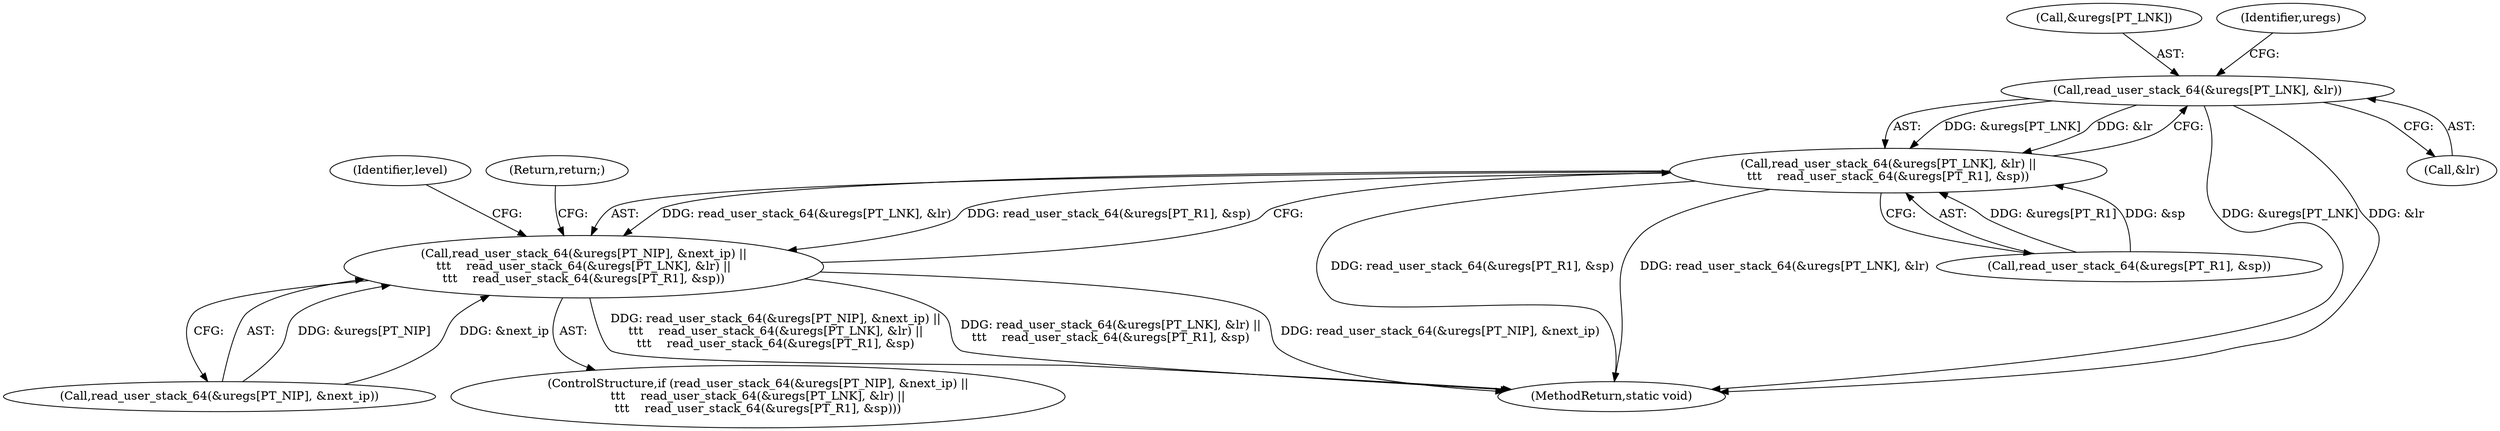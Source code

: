 digraph "0_linux_9a5cbce421a283e6aea3c4007f141735bf9da8c3@array" {
"1000219" [label="(Call,read_user_stack_64(&uregs[PT_LNK], &lr))"];
"1000218" [label="(Call,read_user_stack_64(&uregs[PT_LNK], &lr) ||\n\t\t\t    read_user_stack_64(&uregs[PT_R1], &sp))"];
"1000210" [label="(Call,read_user_stack_64(&uregs[PT_NIP], &next_ip) ||\n\t\t\t    read_user_stack_64(&uregs[PT_LNK], &lr) ||\n\t\t\t    read_user_stack_64(&uregs[PT_R1], &sp))"];
"1000219" [label="(Call,read_user_stack_64(&uregs[PT_LNK], &lr))"];
"1000218" [label="(Call,read_user_stack_64(&uregs[PT_LNK], &lr) ||\n\t\t\t    read_user_stack_64(&uregs[PT_R1], &sp))"];
"1000259" [label="(MethodReturn,static void)"];
"1000220" [label="(Call,&uregs[PT_LNK])"];
"1000226" [label="(Call,read_user_stack_64(&uregs[PT_R1], &sp))"];
"1000235" [label="(Identifier,level)"];
"1000211" [label="(Call,read_user_stack_64(&uregs[PT_NIP], &next_ip))"];
"1000224" [label="(Call,&lr)"];
"1000233" [label="(Return,return;)"];
"1000209" [label="(ControlStructure,if (read_user_stack_64(&uregs[PT_NIP], &next_ip) ||\n\t\t\t    read_user_stack_64(&uregs[PT_LNK], &lr) ||\n\t\t\t    read_user_stack_64(&uregs[PT_R1], &sp)))"];
"1000210" [label="(Call,read_user_stack_64(&uregs[PT_NIP], &next_ip) ||\n\t\t\t    read_user_stack_64(&uregs[PT_LNK], &lr) ||\n\t\t\t    read_user_stack_64(&uregs[PT_R1], &sp))"];
"1000229" [label="(Identifier,uregs)"];
"1000219" -> "1000218"  [label="AST: "];
"1000219" -> "1000224"  [label="CFG: "];
"1000220" -> "1000219"  [label="AST: "];
"1000224" -> "1000219"  [label="AST: "];
"1000229" -> "1000219"  [label="CFG: "];
"1000218" -> "1000219"  [label="CFG: "];
"1000219" -> "1000259"  [label="DDG: &uregs[PT_LNK]"];
"1000219" -> "1000259"  [label="DDG: &lr"];
"1000219" -> "1000218"  [label="DDG: &uregs[PT_LNK]"];
"1000219" -> "1000218"  [label="DDG: &lr"];
"1000218" -> "1000210"  [label="AST: "];
"1000218" -> "1000226"  [label="CFG: "];
"1000226" -> "1000218"  [label="AST: "];
"1000210" -> "1000218"  [label="CFG: "];
"1000218" -> "1000259"  [label="DDG: read_user_stack_64(&uregs[PT_R1], &sp)"];
"1000218" -> "1000259"  [label="DDG: read_user_stack_64(&uregs[PT_LNK], &lr)"];
"1000218" -> "1000210"  [label="DDG: read_user_stack_64(&uregs[PT_LNK], &lr)"];
"1000218" -> "1000210"  [label="DDG: read_user_stack_64(&uregs[PT_R1], &sp)"];
"1000226" -> "1000218"  [label="DDG: &uregs[PT_R1]"];
"1000226" -> "1000218"  [label="DDG: &sp"];
"1000210" -> "1000209"  [label="AST: "];
"1000210" -> "1000211"  [label="CFG: "];
"1000211" -> "1000210"  [label="AST: "];
"1000233" -> "1000210"  [label="CFG: "];
"1000235" -> "1000210"  [label="CFG: "];
"1000210" -> "1000259"  [label="DDG: read_user_stack_64(&uregs[PT_NIP], &next_ip) ||\n\t\t\t    read_user_stack_64(&uregs[PT_LNK], &lr) ||\n\t\t\t    read_user_stack_64(&uregs[PT_R1], &sp)"];
"1000210" -> "1000259"  [label="DDG: read_user_stack_64(&uregs[PT_LNK], &lr) ||\n\t\t\t    read_user_stack_64(&uregs[PT_R1], &sp)"];
"1000210" -> "1000259"  [label="DDG: read_user_stack_64(&uregs[PT_NIP], &next_ip)"];
"1000211" -> "1000210"  [label="DDG: &uregs[PT_NIP]"];
"1000211" -> "1000210"  [label="DDG: &next_ip"];
}

